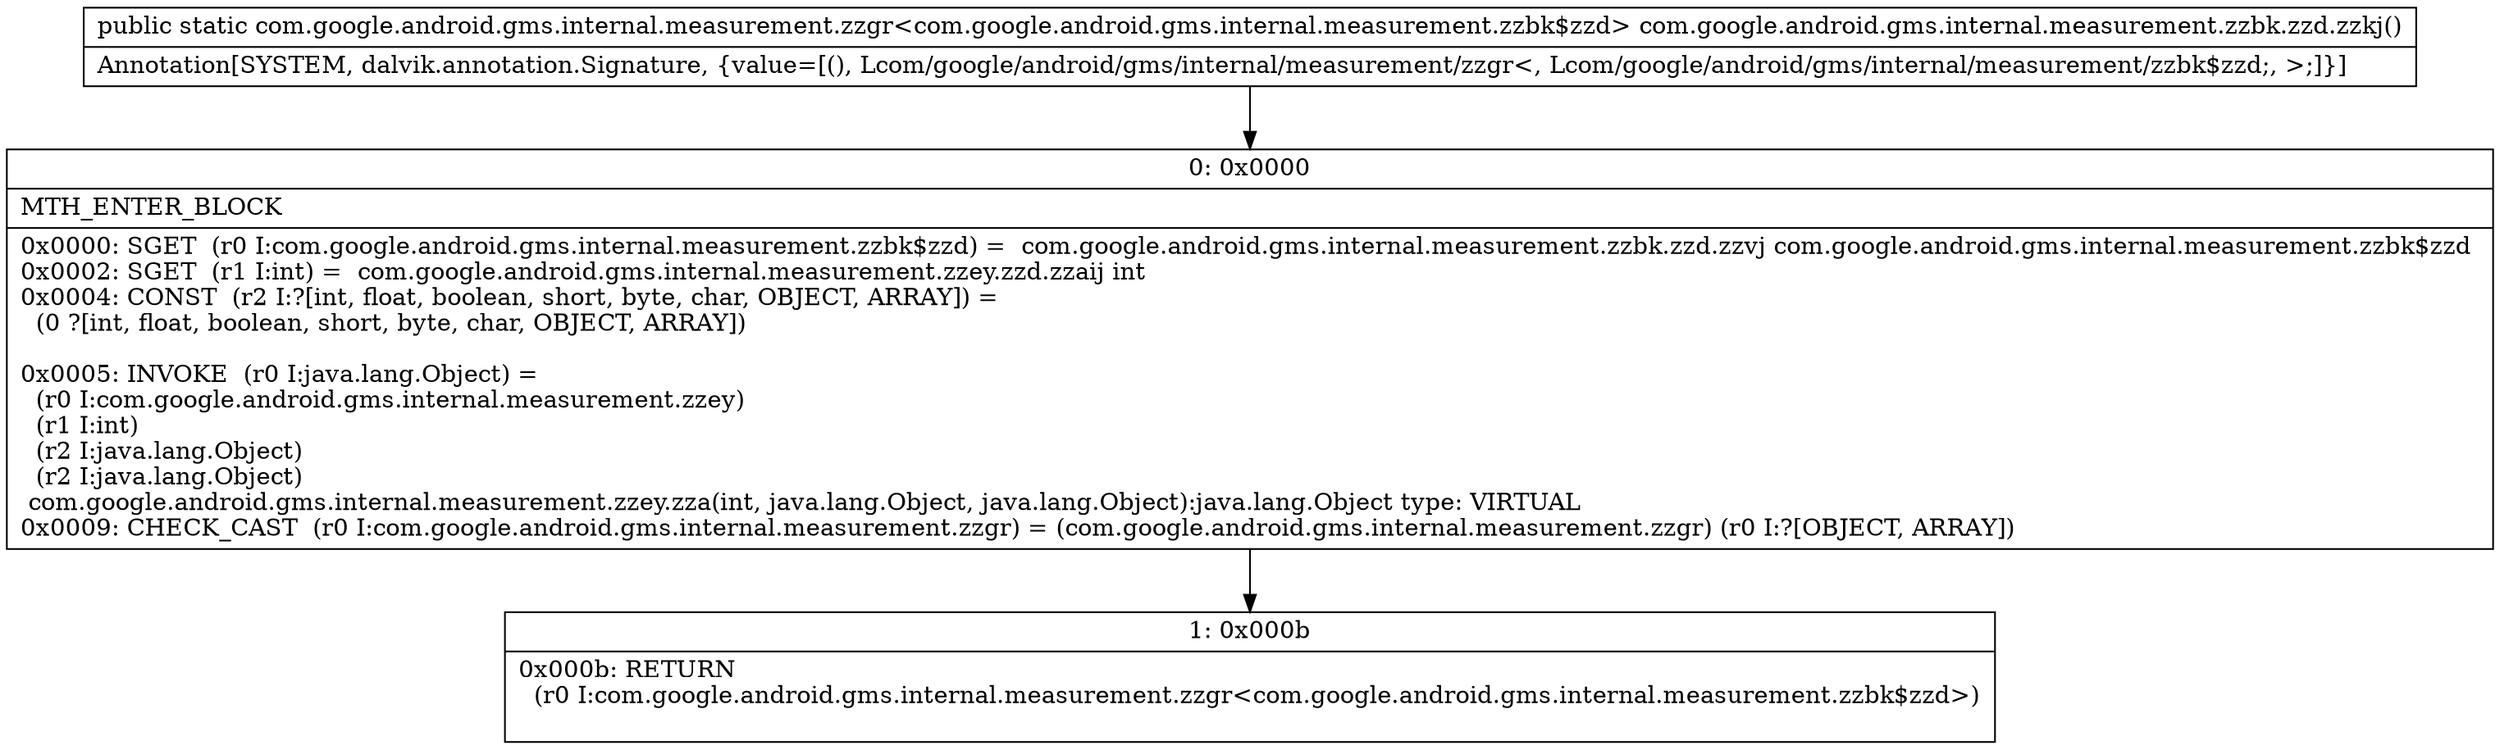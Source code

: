 digraph "CFG forcom.google.android.gms.internal.measurement.zzbk.zzd.zzkj()Lcom\/google\/android\/gms\/internal\/measurement\/zzgr;" {
Node_0 [shape=record,label="{0\:\ 0x0000|MTH_ENTER_BLOCK\l|0x0000: SGET  (r0 I:com.google.android.gms.internal.measurement.zzbk$zzd) =  com.google.android.gms.internal.measurement.zzbk.zzd.zzvj com.google.android.gms.internal.measurement.zzbk$zzd \l0x0002: SGET  (r1 I:int) =  com.google.android.gms.internal.measurement.zzey.zzd.zzaij int \l0x0004: CONST  (r2 I:?[int, float, boolean, short, byte, char, OBJECT, ARRAY]) = \l  (0 ?[int, float, boolean, short, byte, char, OBJECT, ARRAY])\l \l0x0005: INVOKE  (r0 I:java.lang.Object) = \l  (r0 I:com.google.android.gms.internal.measurement.zzey)\l  (r1 I:int)\l  (r2 I:java.lang.Object)\l  (r2 I:java.lang.Object)\l com.google.android.gms.internal.measurement.zzey.zza(int, java.lang.Object, java.lang.Object):java.lang.Object type: VIRTUAL \l0x0009: CHECK_CAST  (r0 I:com.google.android.gms.internal.measurement.zzgr) = (com.google.android.gms.internal.measurement.zzgr) (r0 I:?[OBJECT, ARRAY]) \l}"];
Node_1 [shape=record,label="{1\:\ 0x000b|0x000b: RETURN  \l  (r0 I:com.google.android.gms.internal.measurement.zzgr\<com.google.android.gms.internal.measurement.zzbk$zzd\>)\l \l}"];
MethodNode[shape=record,label="{public static com.google.android.gms.internal.measurement.zzgr\<com.google.android.gms.internal.measurement.zzbk$zzd\> com.google.android.gms.internal.measurement.zzbk.zzd.zzkj()  | Annotation[SYSTEM, dalvik.annotation.Signature, \{value=[(), Lcom\/google\/android\/gms\/internal\/measurement\/zzgr\<, Lcom\/google\/android\/gms\/internal\/measurement\/zzbk$zzd;, \>;]\}]\l}"];
MethodNode -> Node_0;
Node_0 -> Node_1;
}


